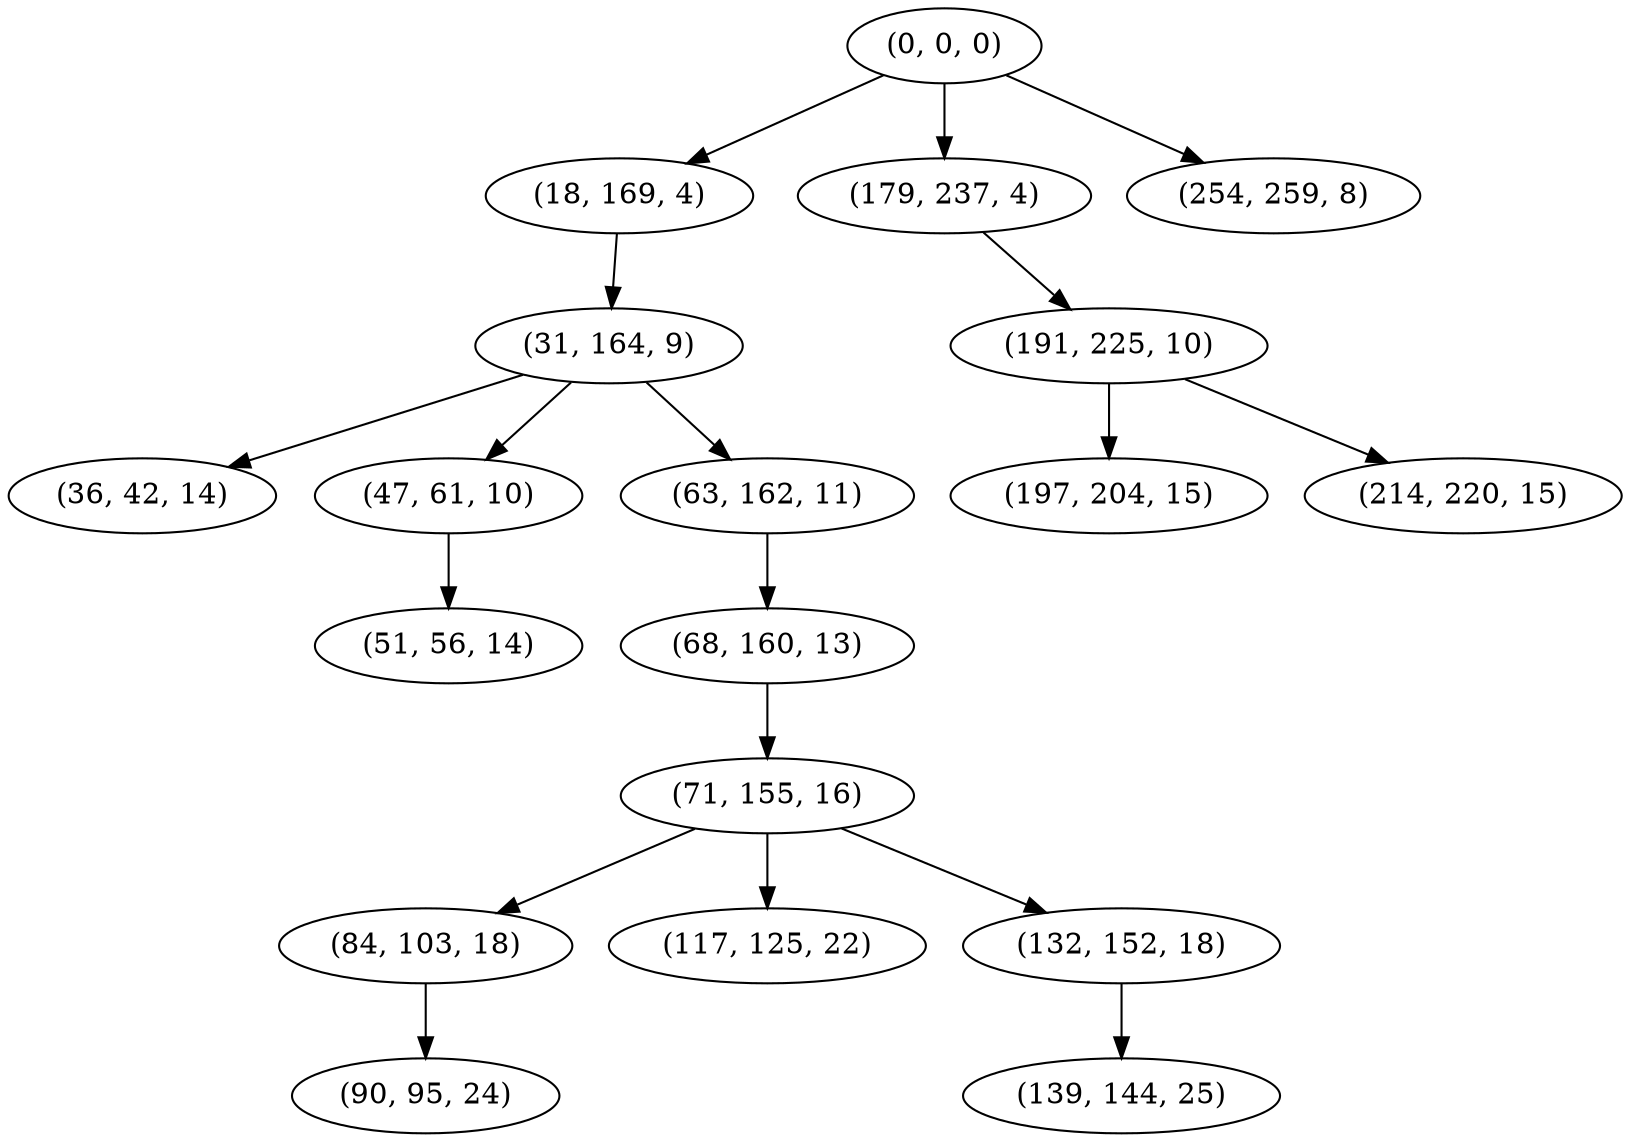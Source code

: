 digraph tree {
    "(0, 0, 0)";
    "(18, 169, 4)";
    "(31, 164, 9)";
    "(36, 42, 14)";
    "(47, 61, 10)";
    "(51, 56, 14)";
    "(63, 162, 11)";
    "(68, 160, 13)";
    "(71, 155, 16)";
    "(84, 103, 18)";
    "(90, 95, 24)";
    "(117, 125, 22)";
    "(132, 152, 18)";
    "(139, 144, 25)";
    "(179, 237, 4)";
    "(191, 225, 10)";
    "(197, 204, 15)";
    "(214, 220, 15)";
    "(254, 259, 8)";
    "(0, 0, 0)" -> "(18, 169, 4)";
    "(0, 0, 0)" -> "(179, 237, 4)";
    "(0, 0, 0)" -> "(254, 259, 8)";
    "(18, 169, 4)" -> "(31, 164, 9)";
    "(31, 164, 9)" -> "(36, 42, 14)";
    "(31, 164, 9)" -> "(47, 61, 10)";
    "(31, 164, 9)" -> "(63, 162, 11)";
    "(47, 61, 10)" -> "(51, 56, 14)";
    "(63, 162, 11)" -> "(68, 160, 13)";
    "(68, 160, 13)" -> "(71, 155, 16)";
    "(71, 155, 16)" -> "(84, 103, 18)";
    "(71, 155, 16)" -> "(117, 125, 22)";
    "(71, 155, 16)" -> "(132, 152, 18)";
    "(84, 103, 18)" -> "(90, 95, 24)";
    "(132, 152, 18)" -> "(139, 144, 25)";
    "(179, 237, 4)" -> "(191, 225, 10)";
    "(191, 225, 10)" -> "(197, 204, 15)";
    "(191, 225, 10)" -> "(214, 220, 15)";
}
